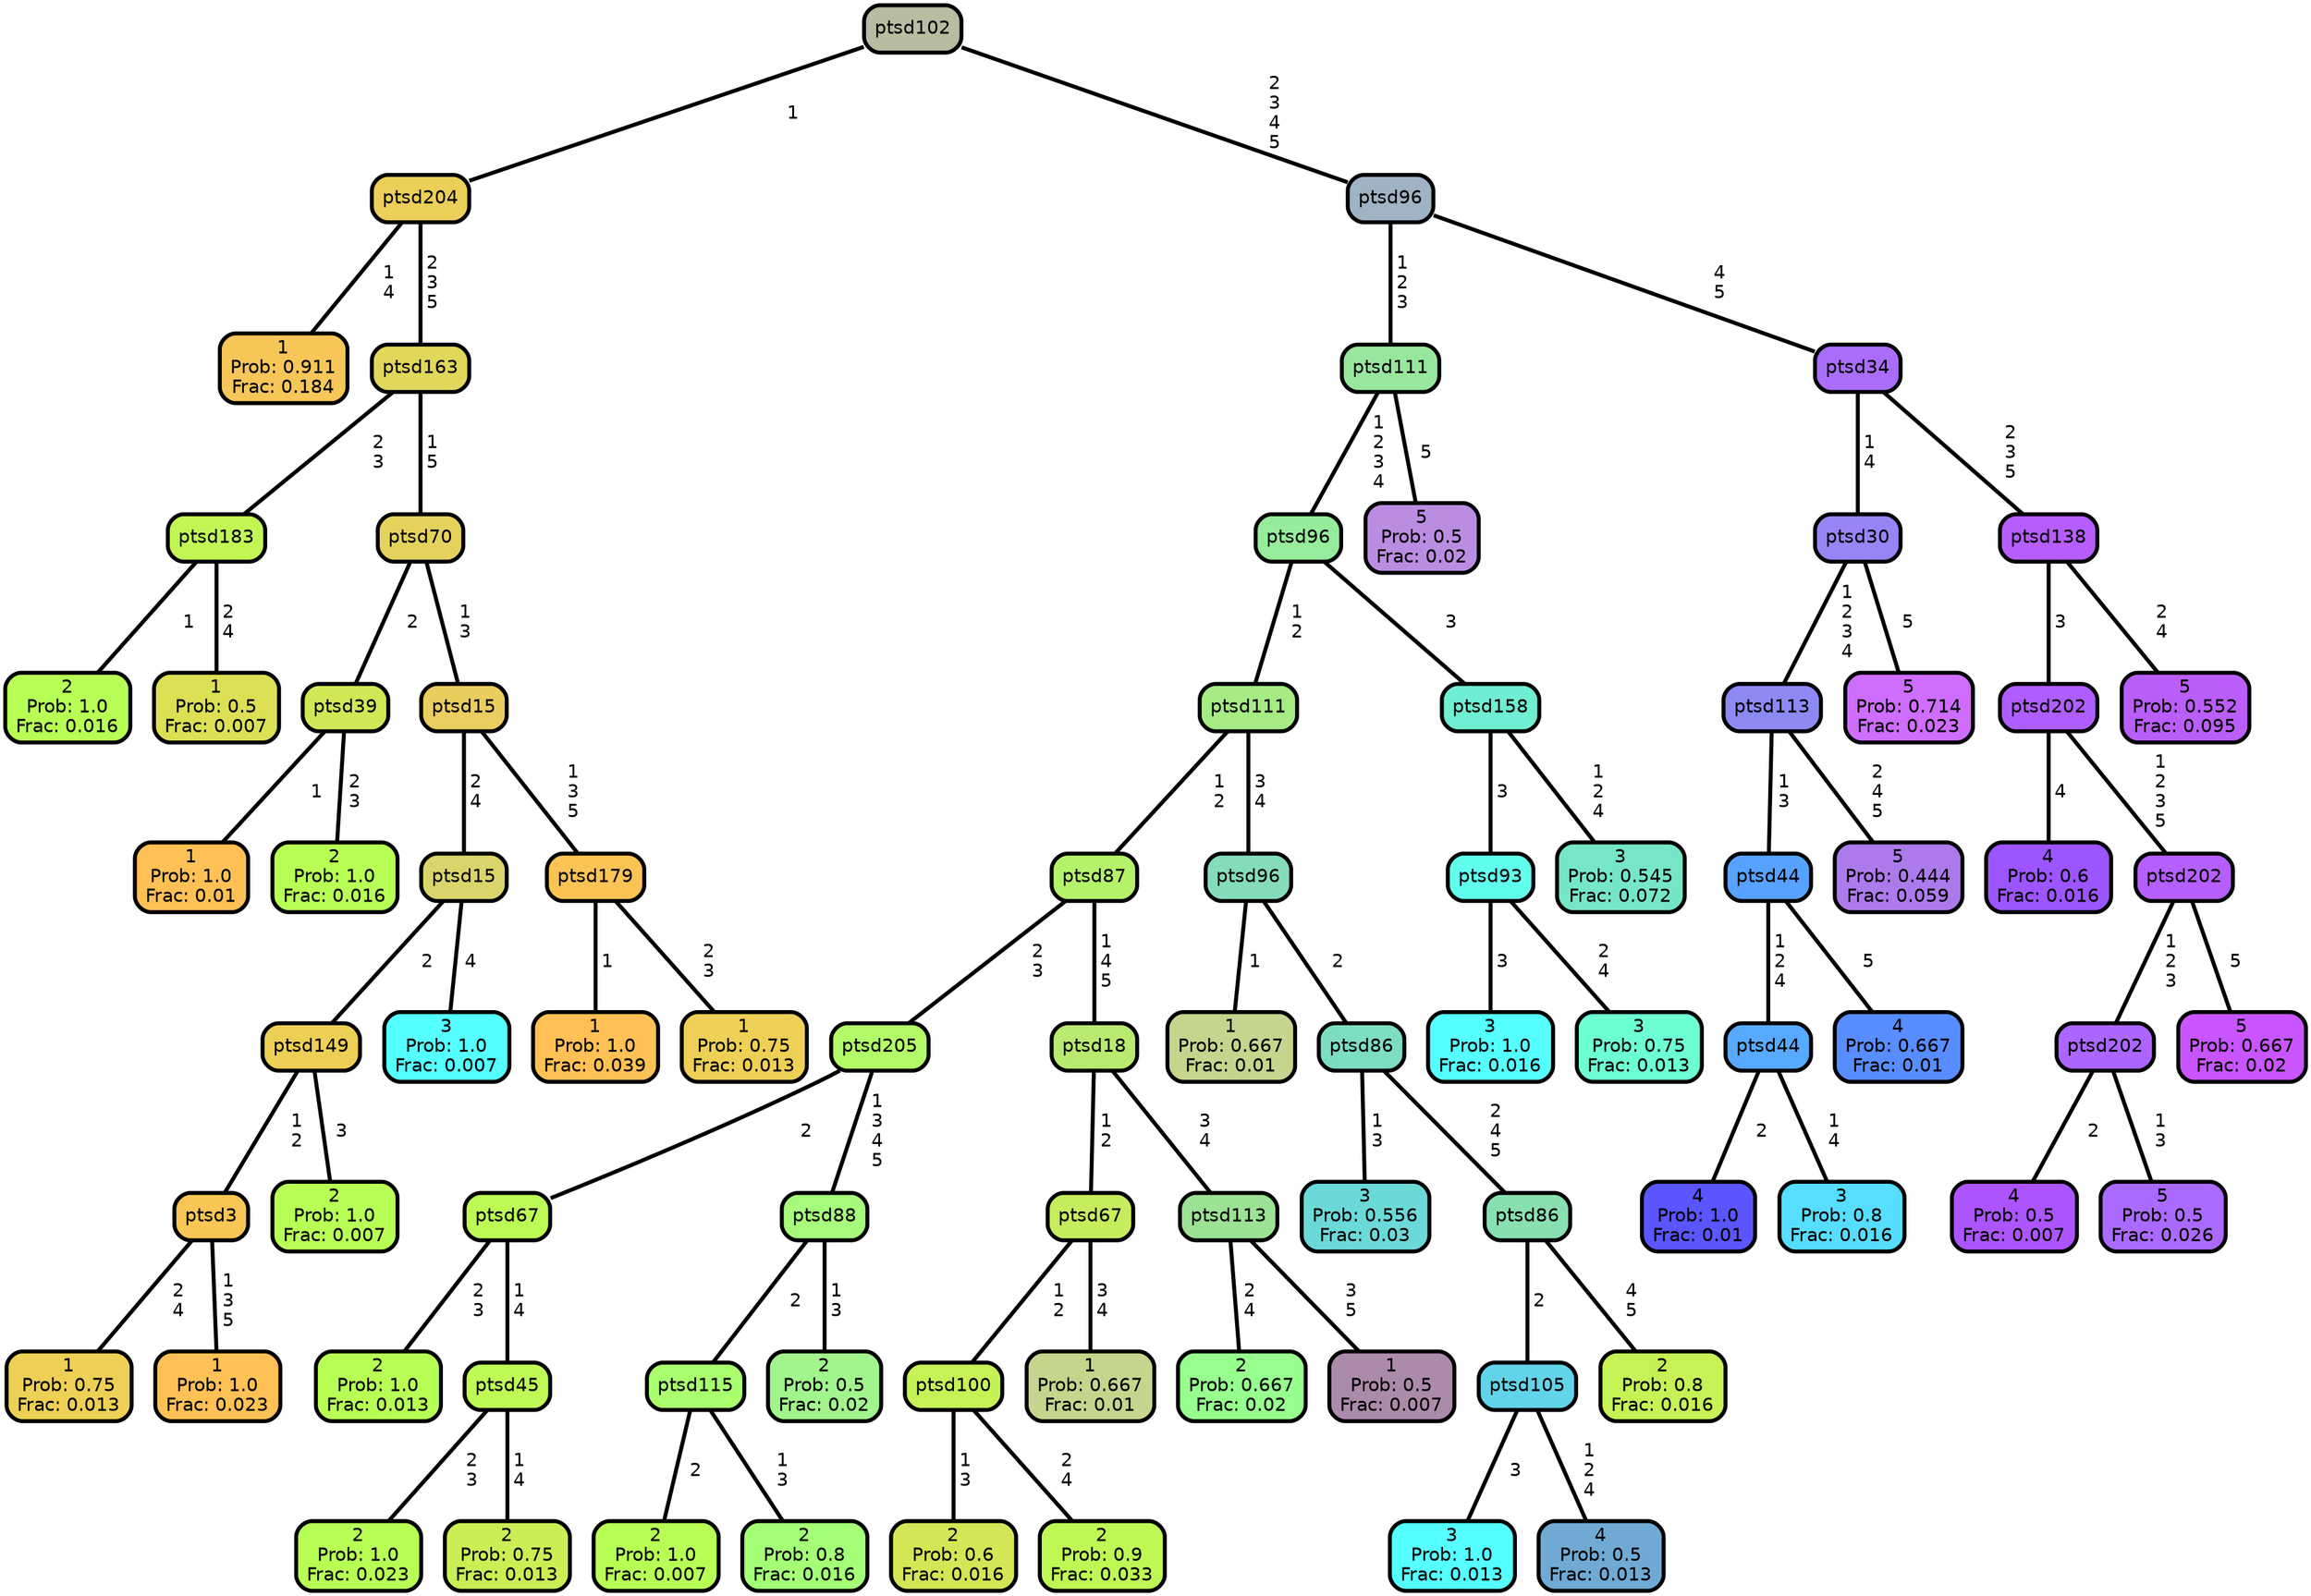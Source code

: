 graph Tree {
node [shape=box, style="filled, rounded",color="black",penwidth="3",fontcolor="black",                 fontname=helvetica] ;
graph [ranksep="0 equally", splines=straight,                 bgcolor=transparent, dpi=200] ;
edge [fontname=helvetica, color=black] ;
0 [label="1
Prob: 0.911
Frac: 0.184", fillcolor="#f6c658"] ;
1 [label="ptsd204", fillcolor="#ecce5a"] ;
2 [label="2
Prob: 1.0
Frac: 0.016", fillcolor="#b8ff55"] ;
3 [label="ptsd183", fillcolor="#c2f655"] ;
4 [label="1
Prob: 0.5
Frac: 0.007", fillcolor="#dbe055"] ;
5 [label="ptsd163", fillcolor="#e0d75c"] ;
6 [label="1
Prob: 1.0
Frac: 0.01", fillcolor="#ffc155"] ;
7 [label="ptsd39", fillcolor="#d2e755"] ;
8 [label="2
Prob: 1.0
Frac: 0.016", fillcolor="#b8ff55"] ;
9 [label="ptsd70", fillcolor="#e5d25d"] ;
10 [label="1
Prob: 0.75
Frac: 0.013", fillcolor="#edd055"] ;
11 [label="ptsd3", fillcolor="#f8c655"] ;
12 [label="1
Prob: 1.0
Frac: 0.023", fillcolor="#ffc155"] ;
13 [label="ptsd149", fillcolor="#eecf55"] ;
14 [label="2
Prob: 1.0
Frac: 0.007", fillcolor="#b8ff55"] ;
15 [label="ptsd15", fillcolor="#dad56b"] ;
16 [label="3
Prob: 1.0
Frac: 0.007", fillcolor="#55ffff"] ;
17 [label="ptsd15", fillcolor="#eacd5f"] ;
18 [label="1
Prob: 1.0
Frac: 0.039", fillcolor="#ffc155"] ;
19 [label="ptsd179", fillcolor="#fac455"] ;
20 [label="1
Prob: 0.75
Frac: 0.013", fillcolor="#edd055"] ;
21 [label="ptsd102", fillcolor="#b9bca1"] ;
22 [label="2
Prob: 1.0
Frac: 0.013", fillcolor="#b8ff55"] ;
23 [label="ptsd67", fillcolor="#bcfa55"] ;
24 [label="2
Prob: 1.0
Frac: 0.023", fillcolor="#b8ff55"] ;
25 [label="ptsd45", fillcolor="#bef955"] ;
26 [label="2
Prob: 0.75
Frac: 0.013", fillcolor="#c9ef55"] ;
27 [label="ptsd205", fillcolor="#b2fa67"] ;
28 [label="2
Prob: 1.0
Frac: 0.007", fillcolor="#b8ff55"] ;
29 [label="ptsd115", fillcolor="#a9ff6d"] ;
30 [label="2
Prob: 0.8
Frac: 0.016", fillcolor="#a4ff77"] ;
31 [label="ptsd88", fillcolor="#a6fa7c"] ;
32 [label="2
Prob: 0.5
Frac: 0.02", fillcolor="#a2f48d"] ;
33 [label="ptsd87", fillcolor="#b5f26b"] ;
34 [label="2
Prob: 0.6
Frac: 0.016", fillcolor="#d4e655"] ;
35 [label="ptsd100", fillcolor="#c6f255"] ;
36 [label="2
Prob: 0.9
Frac: 0.033", fillcolor="#bff855"] ;
37 [label="ptsd67", fillcolor="#c6ed5e"] ;
38 [label="1
Prob: 0.667
Frac: 0.01", fillcolor="#c6d58d"] ;
39 [label="ptsd18", fillcolor="#b9ea6f"] ;
40 [label="2
Prob: 0.667
Frac: 0.02", fillcolor="#97ff8d"] ;
41 [label="ptsd113", fillcolor="#9ce294"] ;
42 [label="1
Prob: 0.5
Frac: 0.007", fillcolor="#ac8baa"] ;
43 [label="ptsd111", fillcolor="#a6eb84"] ;
44 [label="1
Prob: 0.667
Frac: 0.01", fillcolor="#c6d58d"] ;
45 [label="ptsd96", fillcolor="#85dcbb"] ;
46 [label="3
Prob: 0.556
Frac: 0.03", fillcolor="#6cd9d9"] ;
47 [label="ptsd86", fillcolor="#7dddc1"] ;
48 [label="3
Prob: 1.0
Frac: 0.013", fillcolor="#55ffff"] ;
49 [label="ptsd105", fillcolor="#62d4e9"] ;
50 [label="4
Prob: 0.5
Frac: 0.013", fillcolor="#70aad4"] ;
51 [label="ptsd86", fillcolor="#88e0b0"] ;
52 [label="2
Prob: 0.8
Frac: 0.016", fillcolor="#c6f255"] ;
53 [label="ptsd96", fillcolor="#96ec9a"] ;
54 [label="3
Prob: 1.0
Frac: 0.016", fillcolor="#55ffff"] ;
55 [label="ptsd93", fillcolor="#60ffec"] ;
56 [label="3
Prob: 0.75
Frac: 0.013", fillcolor="#6dffd4"] ;
57 [label="ptsd158", fillcolor="#6feed3"] ;
58 [label="3
Prob: 0.545
Frac: 0.072", fillcolor="#75e7c8"] ;
59 [label="ptsd111", fillcolor="#98e79e"] ;
60 [label="5
Prob: 0.5
Frac: 0.02", fillcolor="#bb8de2"] ;
61 [label="ptsd96", fillcolor="#a0b3c4"] ;
62 [label="4
Prob: 1.0
Frac: 0.01", fillcolor="#5a55ff"] ;
63 [label="ptsd44", fillcolor="#57aaff"] ;
64 [label="3
Prob: 0.8
Frac: 0.016", fillcolor="#56ddff"] ;
65 [label="ptsd44", fillcolor="#57a2ff"] ;
66 [label="4
Prob: 0.667
Frac: 0.01", fillcolor="#588dff"] ;
67 [label="ptsd113", fillcolor="#8c89f3"] ;
68 [label="5
Prob: 0.444
Frac: 0.059", fillcolor="#ad7aec"] ;
69 [label="ptsd30", fillcolor="#9984f5"] ;
70 [label="5
Prob: 0.714
Frac: 0.023", fillcolor="#cf6dff"] ;
71 [label="ptsd34", fillcolor="#aa6df9"] ;
72 [label="4
Prob: 0.6
Frac: 0.016", fillcolor="#9c55ff"] ;
73 [label="ptsd202", fillcolor="#b05dff"] ;
74 [label="4
Prob: 0.5
Frac: 0.007", fillcolor="#ac55ff"] ;
75 [label="ptsd202", fillcolor="#ac66ff"] ;
76 [label="5
Prob: 0.5
Frac: 0.026", fillcolor="#ab6aff"] ;
77 [label="ptsd202", fillcolor="#b65fff"] ;
78 [label="5
Prob: 0.667
Frac: 0.02", fillcolor="#c855ff"] ;
79 [label="ptsd138", fillcolor="#b65dfb"] ;
80 [label="5
Prob: 0.552
Frac: 0.095", fillcolor="#ba5ef9"] ;
1 -- 0 [label=" 1\n 4",penwidth=3] ;
1 -- 5 [label=" 2\n 3\n 5",penwidth=3] ;
3 -- 2 [label=" 1",penwidth=3] ;
3 -- 4 [label=" 2\n 4",penwidth=3] ;
5 -- 3 [label=" 2\n 3",penwidth=3] ;
5 -- 9 [label=" 1\n 5",penwidth=3] ;
7 -- 6 [label=" 1",penwidth=3] ;
7 -- 8 [label=" 2\n 3",penwidth=3] ;
9 -- 7 [label=" 2",penwidth=3] ;
9 -- 17 [label=" 1\n 3",penwidth=3] ;
11 -- 10 [label=" 2\n 4",penwidth=3] ;
11 -- 12 [label=" 1\n 3\n 5",penwidth=3] ;
13 -- 11 [label=" 1\n 2",penwidth=3] ;
13 -- 14 [label=" 3",penwidth=3] ;
15 -- 13 [label=" 2",penwidth=3] ;
15 -- 16 [label=" 4",penwidth=3] ;
17 -- 15 [label=" 2\n 4",penwidth=3] ;
17 -- 19 [label=" 1\n 3\n 5",penwidth=3] ;
19 -- 18 [label=" 1",penwidth=3] ;
19 -- 20 [label=" 2\n 3",penwidth=3] ;
21 -- 1 [label=" 1",penwidth=3] ;
21 -- 61 [label=" 2\n 3\n 4\n 5",penwidth=3] ;
23 -- 22 [label=" 2\n 3",penwidth=3] ;
23 -- 25 [label=" 1\n 4",penwidth=3] ;
25 -- 24 [label=" 2\n 3",penwidth=3] ;
25 -- 26 [label=" 1\n 4",penwidth=3] ;
27 -- 23 [label=" 2",penwidth=3] ;
27 -- 31 [label=" 1\n 3\n 4\n 5",penwidth=3] ;
29 -- 28 [label=" 2",penwidth=3] ;
29 -- 30 [label=" 1\n 3",penwidth=3] ;
31 -- 29 [label=" 2",penwidth=3] ;
31 -- 32 [label=" 1\n 3",penwidth=3] ;
33 -- 27 [label=" 2\n 3",penwidth=3] ;
33 -- 39 [label=" 1\n 4\n 5",penwidth=3] ;
35 -- 34 [label=" 1\n 3",penwidth=3] ;
35 -- 36 [label=" 2\n 4",penwidth=3] ;
37 -- 35 [label=" 1\n 2",penwidth=3] ;
37 -- 38 [label=" 3\n 4",penwidth=3] ;
39 -- 37 [label=" 1\n 2",penwidth=3] ;
39 -- 41 [label=" 3\n 4",penwidth=3] ;
41 -- 40 [label=" 2\n 4",penwidth=3] ;
41 -- 42 [label=" 3\n 5",penwidth=3] ;
43 -- 33 [label=" 1\n 2",penwidth=3] ;
43 -- 45 [label=" 3\n 4",penwidth=3] ;
45 -- 44 [label=" 1",penwidth=3] ;
45 -- 47 [label=" 2",penwidth=3] ;
47 -- 46 [label=" 1\n 3",penwidth=3] ;
47 -- 51 [label=" 2\n 4\n 5",penwidth=3] ;
49 -- 48 [label=" 3",penwidth=3] ;
49 -- 50 [label=" 1\n 2\n 4",penwidth=3] ;
51 -- 49 [label=" 2",penwidth=3] ;
51 -- 52 [label=" 4\n 5",penwidth=3] ;
53 -- 43 [label=" 1\n 2",penwidth=3] ;
53 -- 57 [label=" 3",penwidth=3] ;
55 -- 54 [label=" 3",penwidth=3] ;
55 -- 56 [label=" 2\n 4",penwidth=3] ;
57 -- 55 [label=" 3",penwidth=3] ;
57 -- 58 [label=" 1\n 2\n 4",penwidth=3] ;
59 -- 53 [label=" 1\n 2\n 3\n 4",penwidth=3] ;
59 -- 60 [label=" 5",penwidth=3] ;
61 -- 59 [label=" 1\n 2\n 3",penwidth=3] ;
61 -- 71 [label=" 4\n 5",penwidth=3] ;
63 -- 62 [label=" 2",penwidth=3] ;
63 -- 64 [label=" 1\n 4",penwidth=3] ;
65 -- 63 [label=" 1\n 2\n 4",penwidth=3] ;
65 -- 66 [label=" 5",penwidth=3] ;
67 -- 65 [label=" 1\n 3",penwidth=3] ;
67 -- 68 [label=" 2\n 4\n 5",penwidth=3] ;
69 -- 67 [label=" 1\n 2\n 3\n 4",penwidth=3] ;
69 -- 70 [label=" 5",penwidth=3] ;
71 -- 69 [label=" 1\n 4",penwidth=3] ;
71 -- 79 [label=" 2\n 3\n 5",penwidth=3] ;
73 -- 72 [label=" 4",penwidth=3] ;
73 -- 77 [label=" 1\n 2\n 3\n 5",penwidth=3] ;
75 -- 74 [label=" 2",penwidth=3] ;
75 -- 76 [label=" 1\n 3",penwidth=3] ;
77 -- 75 [label=" 1\n 2\n 3",penwidth=3] ;
77 -- 78 [label=" 5",penwidth=3] ;
79 -- 73 [label=" 3",penwidth=3] ;
79 -- 80 [label=" 2\n 4",penwidth=3] ;
{rank = same;}}